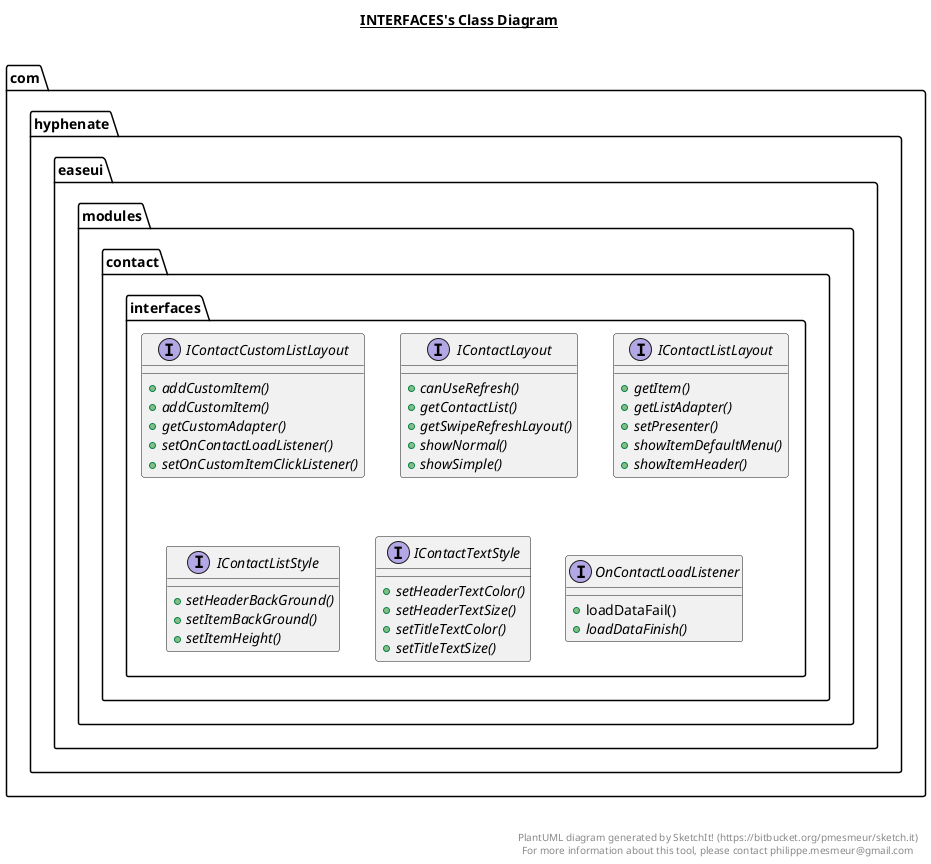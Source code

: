 @startuml

title __INTERFACES's Class Diagram__\n

  namespace com.hyphenate.easeui {
    namespace modules {
      namespace contact {
        namespace interfaces {
          interface com.hyphenate.easeui.modules.contact.interfaces.IContactCustomListLayout {
              {abstract} + addCustomItem()
              {abstract} + addCustomItem()
              {abstract} + getCustomAdapter()
              {abstract} + setOnContactLoadListener()
              {abstract} + setOnCustomItemClickListener()
          }
        }
      }
    }
  }
  

  namespace com.hyphenate.easeui {
    namespace modules {
      namespace contact {
        namespace interfaces {
          interface com.hyphenate.easeui.modules.contact.interfaces.IContactLayout {
              {abstract} + canUseRefresh()
              {abstract} + getContactList()
              {abstract} + getSwipeRefreshLayout()
              {abstract} + showNormal()
              {abstract} + showSimple()
          }
        }
      }
    }
  }
  

  namespace com.hyphenate.easeui {
    namespace modules {
      namespace contact {
        namespace interfaces {
          interface com.hyphenate.easeui.modules.contact.interfaces.IContactListLayout {
              {abstract} + getItem()
              {abstract} + getListAdapter()
              {abstract} + setPresenter()
              {abstract} + showItemDefaultMenu()
              {abstract} + showItemHeader()
          }
        }
      }
    }
  }
  

  namespace com.hyphenate.easeui {
    namespace modules {
      namespace contact {
        namespace interfaces {
          interface com.hyphenate.easeui.modules.contact.interfaces.IContactListStyle {
              {abstract} + setHeaderBackGround()
              {abstract} + setItemBackGround()
              {abstract} + setItemHeight()
          }
        }
      }
    }
  }
  

  namespace com.hyphenate.easeui {
    namespace modules {
      namespace contact {
        namespace interfaces {
          interface com.hyphenate.easeui.modules.contact.interfaces.IContactTextStyle {
              {abstract} + setHeaderTextColor()
              {abstract} + setHeaderTextSize()
              {abstract} + setTitleTextColor()
              {abstract} + setTitleTextSize()
          }
        }
      }
    }
  }
  

  namespace com.hyphenate.easeui {
    namespace modules {
      namespace contact {
        namespace interfaces {
          interface com.hyphenate.easeui.modules.contact.interfaces.OnContactLoadListener {
              + loadDataFail()
              {abstract} + loadDataFinish()
          }
        }
      }
    }
  }
  



right footer


PlantUML diagram generated by SketchIt! (https://bitbucket.org/pmesmeur/sketch.it)
For more information about this tool, please contact philippe.mesmeur@gmail.com
endfooter

@enduml
